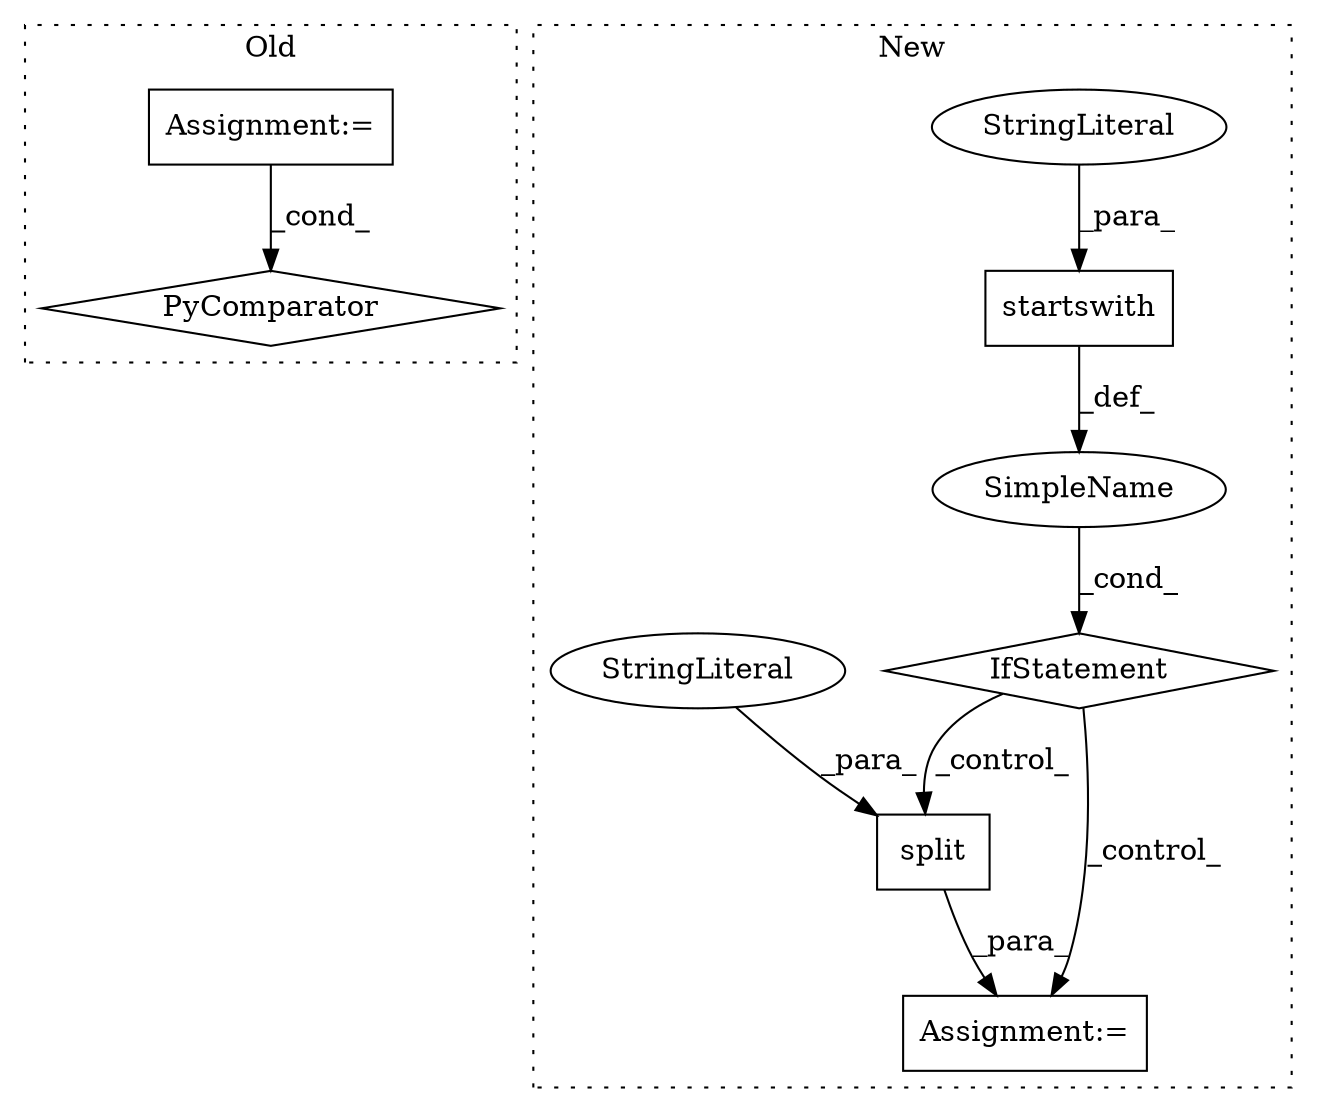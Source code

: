 digraph G {
subgraph cluster0 {
1 [label="PyComparator" a="113" s="11075" l="23" shape="diamond"];
4 [label="Assignment:=" a="7" s="11075" l="23" shape="box"];
label = "Old";
style="dotted";
}
subgraph cluster1 {
2 [label="startswith" a="32" s="11065,11079" l="11,1" shape="box"];
3 [label="IfStatement" a="25" s="11030,11114" l="4,2" shape="diamond"];
5 [label="Assignment:=" a="7" s="11150" l="2" shape="box"];
6 [label="SimpleName" a="42" s="" l="" shape="ellipse"];
7 [label="StringLiteral" a="45" s="11076" l="3" shape="ellipse"];
8 [label="split" a="32" s="11155,11182" l="6,1" shape="box"];
9 [label="StringLiteral" a="45" s="11161" l="14" shape="ellipse"];
label = "New";
style="dotted";
}
2 -> 6 [label="_def_"];
3 -> 8 [label="_control_"];
3 -> 5 [label="_control_"];
4 -> 1 [label="_cond_"];
6 -> 3 [label="_cond_"];
7 -> 2 [label="_para_"];
8 -> 5 [label="_para_"];
9 -> 8 [label="_para_"];
}